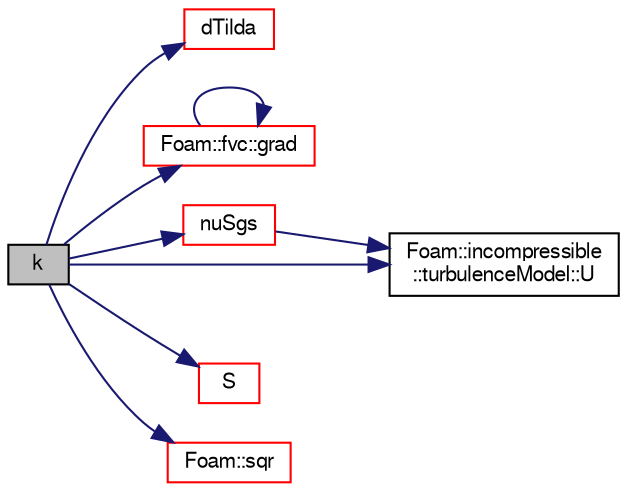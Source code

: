 digraph "k"
{
  bgcolor="transparent";
  edge [fontname="FreeSans",fontsize="10",labelfontname="FreeSans",labelfontsize="10"];
  node [fontname="FreeSans",fontsize="10",shape=record];
  rankdir="LR";
  Node2390 [label="k",height=0.2,width=0.4,color="black", fillcolor="grey75", style="filled", fontcolor="black"];
  Node2390 -> Node2391 [color="midnightblue",fontsize="10",style="solid",fontname="FreeSans"];
  Node2391 [label="dTilda",height=0.2,width=0.4,color="red",URL="$a30902.html#ab2641fa1cd864038df9d9be837128bec",tooltip="Length scale. "];
  Node2390 -> Node2395 [color="midnightblue",fontsize="10",style="solid",fontname="FreeSans"];
  Node2395 [label="Foam::fvc::grad",height=0.2,width=0.4,color="red",URL="$a21134.html#a7c00ec90ecc15ed3005255e42c52827a"];
  Node2395 -> Node2395 [color="midnightblue",fontsize="10",style="solid",fontname="FreeSans"];
  Node2390 -> Node2398 [color="midnightblue",fontsize="10",style="solid",fontname="FreeSans"];
  Node2398 [label="nuSgs",height=0.2,width=0.4,color="red",URL="$a30902.html#abde47ef2bb39f49cb72a765c4fd8cc3c",tooltip="Return SGS viscosity. "];
  Node2398 -> Node2404 [color="midnightblue",fontsize="10",style="solid",fontname="FreeSans"];
  Node2404 [label="Foam::incompressible\l::turbulenceModel::U",height=0.2,width=0.4,color="black",URL="$a31102.html#a536d168d7b335fe81f506f232b5b4872",tooltip="Access function to velocity field. "];
  Node2390 -> Node2816 [color="midnightblue",fontsize="10",style="solid",fontname="FreeSans"];
  Node2816 [label="S",height=0.2,width=0.4,color="red",URL="$a30902.html#aba5140589c6083c3697ced0bdc687aba"];
  Node2390 -> Node2812 [color="midnightblue",fontsize="10",style="solid",fontname="FreeSans"];
  Node2812 [label="Foam::sqr",height=0.2,width=0.4,color="red",URL="$a21124.html#a277dc11c581d53826ab5090b08f3b17b"];
  Node2390 -> Node2404 [color="midnightblue",fontsize="10",style="solid",fontname="FreeSans"];
}
